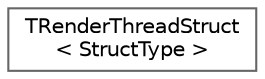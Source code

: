 digraph "Graphical Class Hierarchy"
{
 // INTERACTIVE_SVG=YES
 // LATEX_PDF_SIZE
  bgcolor="transparent";
  edge [fontname=Helvetica,fontsize=10,labelfontname=Helvetica,labelfontsize=10];
  node [fontname=Helvetica,fontsize=10,shape=box,height=0.2,width=0.4];
  rankdir="LR";
  Node0 [id="Node000000",label="TRenderThreadStruct\l\< StructType \>",height=0.2,width=0.4,color="grey40", fillcolor="white", style="filled",URL="$d2/ddb/classTRenderThreadStruct.html",tooltip="Represents a struct with a lifetime that spans multiple render commands with scoped initialization an..."];
}
